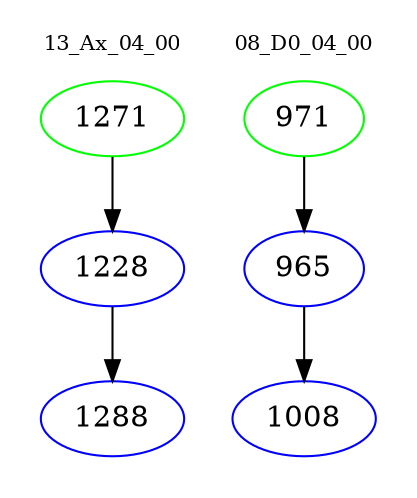 digraph{
subgraph cluster_0 {
color = white
label = "13_Ax_04_00";
fontsize=10;
T0_1271 [label="1271", color="green"]
T0_1271 -> T0_1228 [color="black"]
T0_1228 [label="1228", color="blue"]
T0_1228 -> T0_1288 [color="black"]
T0_1288 [label="1288", color="blue"]
}
subgraph cluster_1 {
color = white
label = "08_D0_04_00";
fontsize=10;
T1_971 [label="971", color="green"]
T1_971 -> T1_965 [color="black"]
T1_965 [label="965", color="blue"]
T1_965 -> T1_1008 [color="black"]
T1_1008 [label="1008", color="blue"]
}
}
